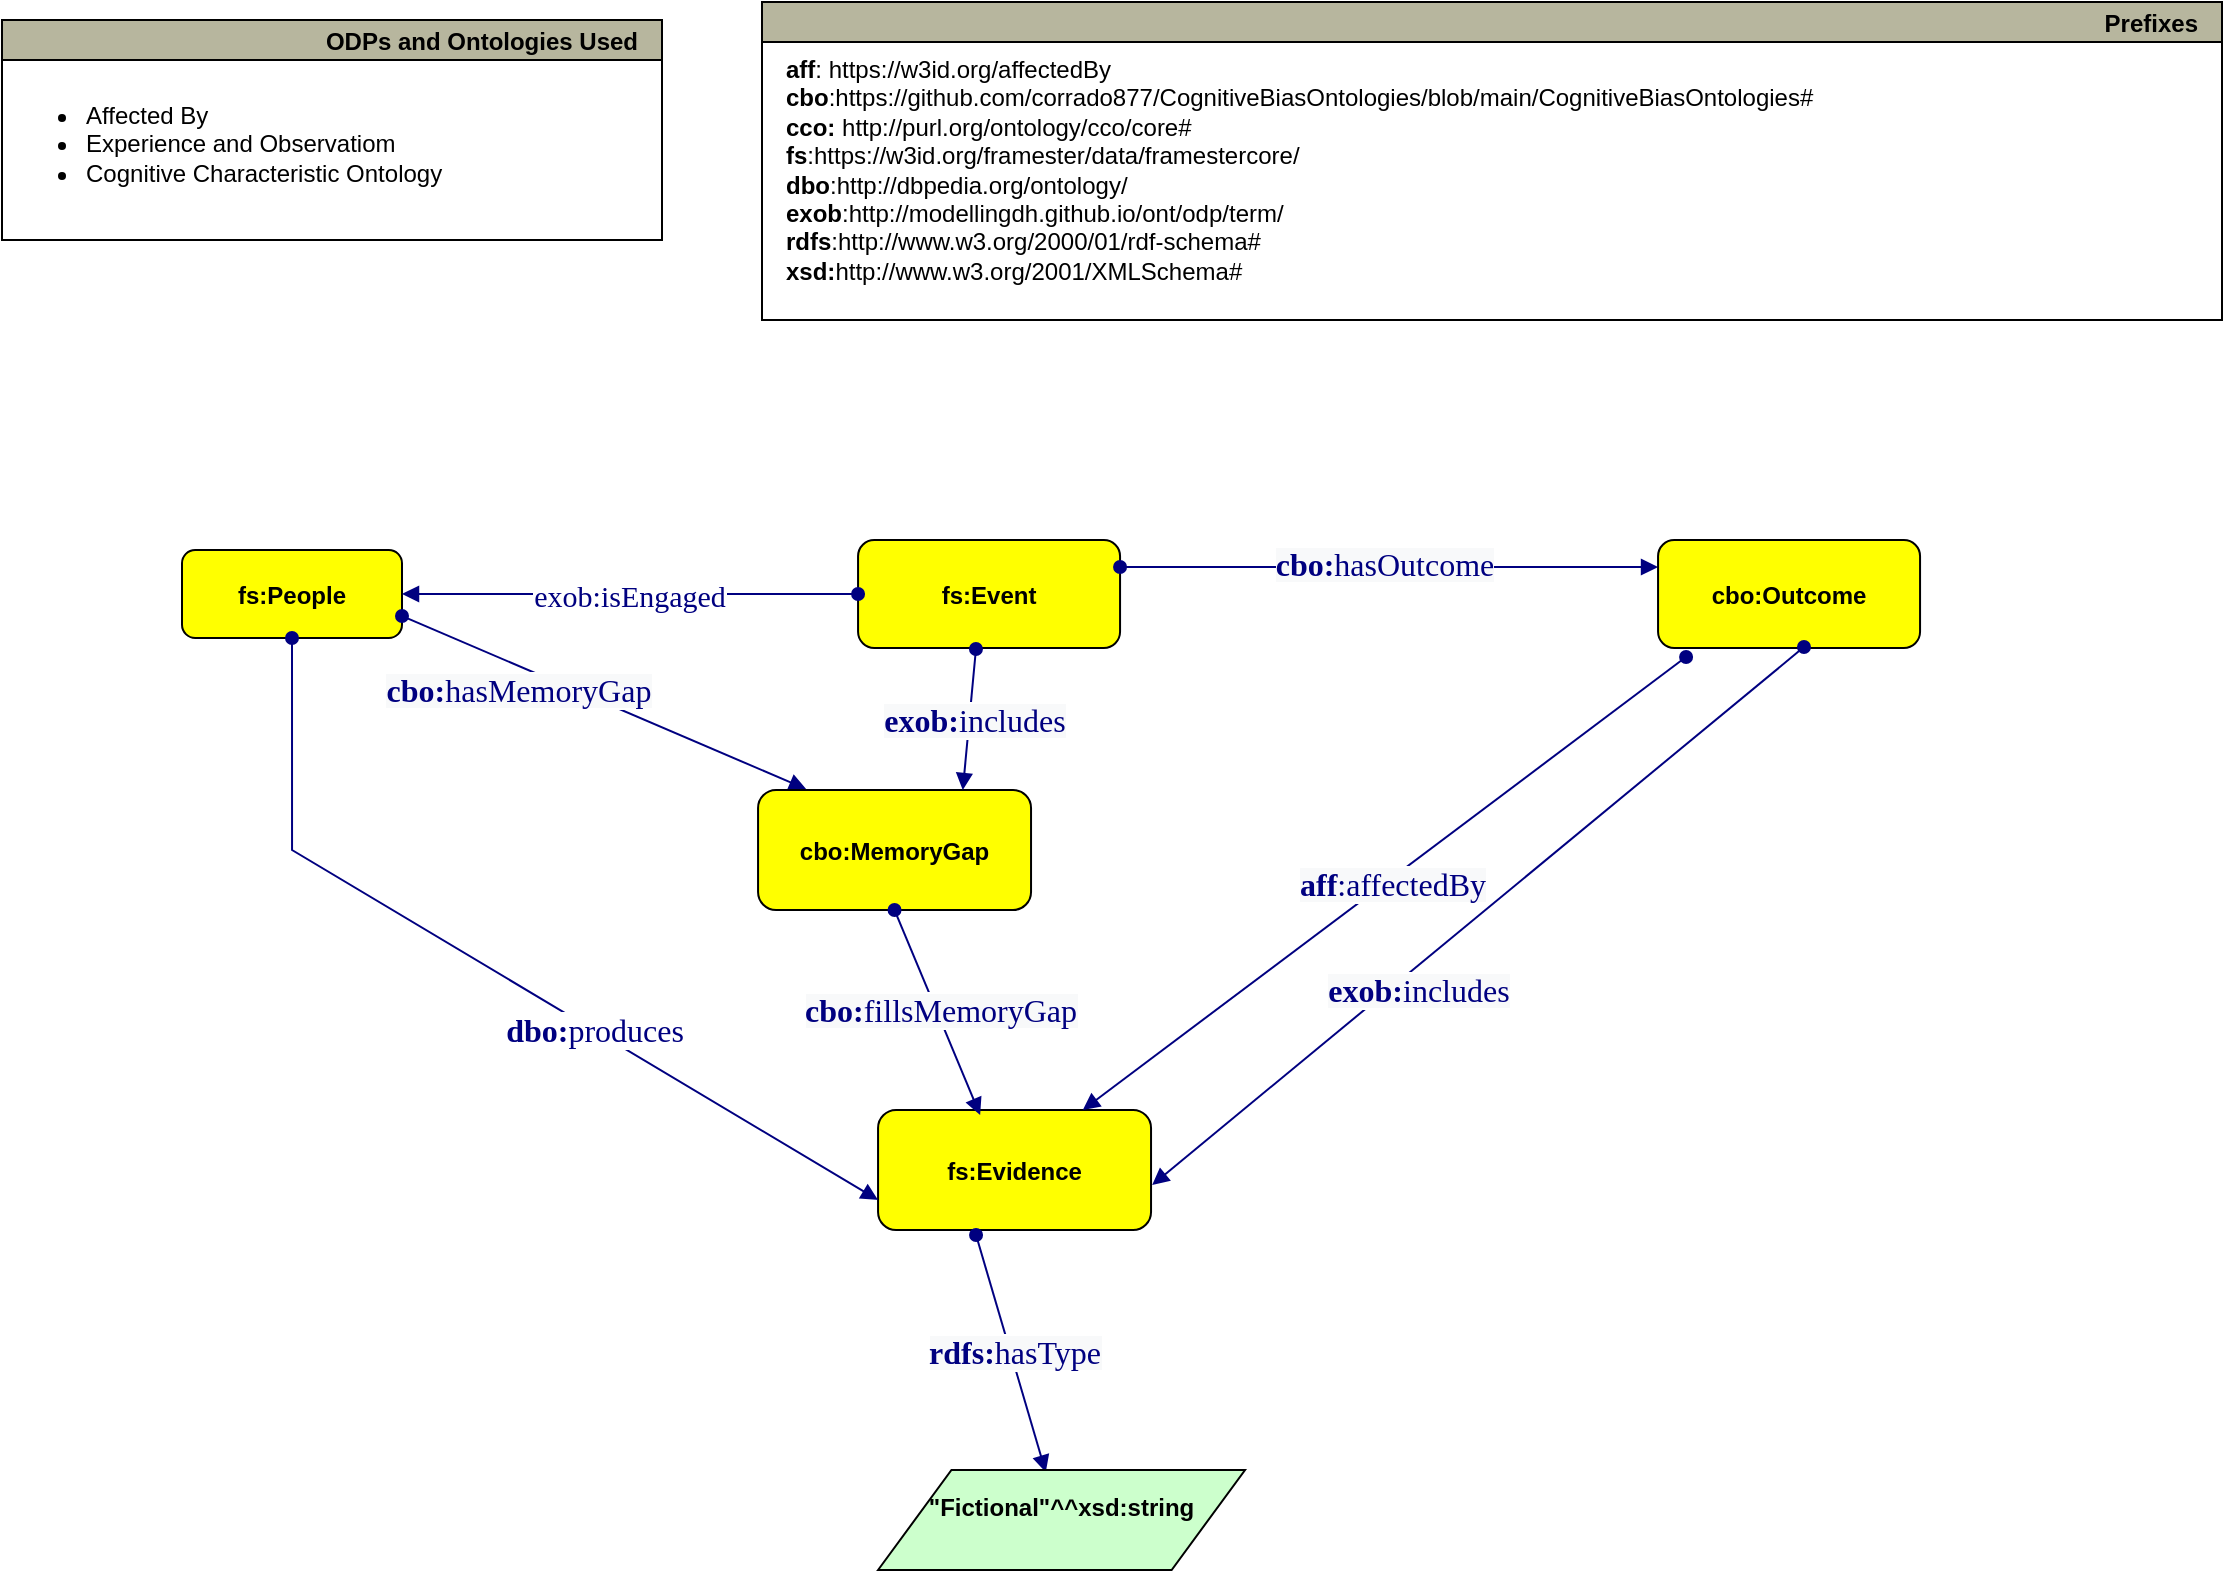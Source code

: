 <mxfile version="24.2.0" type="device">
  <diagram name="Pagina-1" id="0G4quoUfFxjJnNe_SFQl">
    <mxGraphModel dx="1050" dy="569" grid="1" gridSize="10" guides="1" tooltips="1" connect="1" arrows="1" fold="1" page="1" pageScale="1" pageWidth="4681" pageHeight="3300" math="0" shadow="0">
      <root>
        <mxCell id="0" />
        <mxCell id="1" parent="0" />
        <mxCell id="XtfrEUfdjqP_kEPiJ7kP-3" value="fs:Event" style="graphMlID=n4;shape=rect;rounded=1;arcsize=30;fillColor=#ffff00;strokeColor=#000000;strokeWidth=1.0;fontStyle=1" parent="1" vertex="1">
          <mxGeometry x="488.03" y="330" width="131" height="54" as="geometry" />
        </mxCell>
        <mxCell id="XtfrEUfdjqP_kEPiJ7kP-5" value="fs:Evidence" style="graphMlID=n4;shape=rect;rounded=1;arcsize=30;fillColor=#ffff00;strokeColor=#000000;strokeWidth=1.0;fontStyle=1" parent="1" vertex="1">
          <mxGeometry x="498.03" y="615" width="136.49" height="60" as="geometry" />
        </mxCell>
        <mxCell id="XtfrEUfdjqP_kEPiJ7kP-8" value="Prefixes" style="graphMlID=n0;shape=swimlane;startSize=20;fillColor=#b7b69e;strokeColor=#000000;strokeWidth=1.0;align=right;spacingRight=10;fontStyle=1" parent="1" vertex="1">
          <mxGeometry x="440" y="61" width="730" height="159" as="geometry">
            <mxRectangle x="-550" y="110" width="100" height="30" as="alternateBounds" />
          </mxGeometry>
        </mxCell>
        <UserObject label="&lt;b style=&quot;border-color: var(--border-color);&quot;&gt;aff&lt;/b&gt;:&amp;nbsp;https://w3id.org/affectedBy&amp;nbsp;&lt;br&gt;&lt;b&gt;cbo&lt;/b&gt;:https://github.com/corrado877/CognitiveBiasOntologies/blob/main/CognitiveBiasOntologies#&lt;br&gt;&lt;b style=&quot;border-color: var(--border-color);&quot;&gt;cco:&amp;nbsp;&lt;/b&gt;http://purl.org/ontology/cco/core#&lt;br&gt;&lt;b&gt;fs&lt;/b&gt;:https://w3id.org/framester/data/framestercore/&lt;div&gt;&lt;b&gt;dbo&lt;/b&gt;:http://dbpedia.org/ontology/&lt;/div&gt;&lt;div&gt;&lt;b&gt;exob&lt;/b&gt;:http://modellingdh.github.io/ont/odp/term/&lt;br&gt;&lt;/div&gt;&lt;div&gt;&lt;b&gt;rdfs&lt;/b&gt;:http://www.w3.org/2000/01/rdf-schema#&lt;br&gt;&lt;b style=&quot;border-color: var(--border-color);&quot;&gt;xsd:&lt;/b&gt;&lt;span style=&quot;border-color: var(--border-color); background-color: initial;&quot;&gt;http://www.w3.org/2001/XMLSchema#&lt;/span&gt;&lt;/div&gt;" link="http://www.w3.org/2000/01/rdf-schema#" id="XtfrEUfdjqP_kEPiJ7kP-9">
          <mxCell style="text;whiteSpace=wrap;html=1;" parent="XtfrEUfdjqP_kEPiJ7kP-8" vertex="1">
            <mxGeometry x="10" y="20" width="690" height="180" as="geometry" />
          </mxCell>
        </UserObject>
        <mxCell id="XtfrEUfdjqP_kEPiJ7kP-10" value="ODPs and Ontologies Used" style="graphMlID=n0;shape=swimlane;startSize=20;fillColor=#b7b69e;strokeColor=#000000;strokeWidth=1.0;align=right;spacingRight=10;fontStyle=1" parent="1" vertex="1">
          <mxGeometry x="60" y="70" width="330" height="110" as="geometry" />
        </mxCell>
        <mxCell id="XtfrEUfdjqP_kEPiJ7kP-11" value="&lt;ul&gt;&lt;li&gt;Affected By&lt;/li&gt;&lt;li&gt;Experience and Observatiom&lt;/li&gt;&lt;li style=&quot;border-color: var(--border-color);&quot;&gt;Cognitive Characteristic Ontology&lt;/li&gt;&lt;/ul&gt;" style="text;html=1;strokeColor=none;fillColor=none;align=left;verticalAlign=middle;whiteSpace=wrap;rounded=0;" parent="XtfrEUfdjqP_kEPiJ7kP-10" vertex="1">
          <mxGeometry y="-9" width="270" height="142" as="geometry" />
        </mxCell>
        <mxCell id="XtfrEUfdjqP_kEPiJ7kP-12" value="fs:People" style="graphMlID=n4;shape=rect;rounded=1;arcsize=30;fillColor=#ffff00;strokeColor=#000000;strokeWidth=1.0;fontStyle=1" parent="1" vertex="1">
          <mxGeometry x="150" y="335" width="110" height="44" as="geometry" />
        </mxCell>
        <mxCell id="XtfrEUfdjqP_kEPiJ7kP-21" value="" style="graphMlID=e0;rounded=0;endArrow=block;strokeColor=#000080;strokeWidth=1.0;startArrow=oval;startFill=1;endFill=1;exitX=1;exitY=0.25;exitDx=0;exitDy=0;entryX=0;entryY=0.25;entryDx=0;entryDy=0;" parent="1" source="XtfrEUfdjqP_kEPiJ7kP-3" target="Okxn1Kt1UNBhTsFmlB15-3" edge="1">
          <mxGeometry relative="1" as="geometry">
            <mxPoint x="678.03" y="335" as="sourcePoint" />
            <mxPoint x="878.03" y="345" as="targetPoint" />
          </mxGeometry>
        </mxCell>
        <mxCell id="XtfrEUfdjqP_kEPiJ7kP-22" value="&lt;font face=&quot;dialog&quot; color=&quot;#000080&quot;&gt;&lt;span style=&quot;font-size: 16px; background-color: rgb(248, 249, 250);&quot;&gt;&lt;b&gt;cbo:&lt;/b&gt;hasOutcome&lt;/span&gt;&lt;/font&gt;" style="text;html=1;align=center;verticalAlign=middle;resizable=0;points=[];labelBackgroundColor=#ffffff;" parent="XtfrEUfdjqP_kEPiJ7kP-21" vertex="1" connectable="0">
          <mxGeometry x="-0.017" y="2" relative="1" as="geometry">
            <mxPoint as="offset" />
          </mxGeometry>
        </mxCell>
        <mxCell id="XtfrEUfdjqP_kEPiJ7kP-25" value="" style="graphMlID=e0;rounded=0;endArrow=block;strokeColor=#000080;strokeWidth=1.0;startArrow=oval;startFill=1;endFill=1;exitX=1;exitY=0.75;exitDx=0;exitDy=0;entryX=0.176;entryY=-0.008;entryDx=0;entryDy=0;entryPerimeter=0;" parent="1" source="XtfrEUfdjqP_kEPiJ7kP-12" target="Okxn1Kt1UNBhTsFmlB15-10" edge="1">
          <mxGeometry relative="1" as="geometry">
            <mxPoint x="378.03" y="415.082" as="sourcePoint" />
            <mxPoint x="388.03" y="445" as="targetPoint" />
          </mxGeometry>
        </mxCell>
        <mxCell id="XtfrEUfdjqP_kEPiJ7kP-27" value="exob:isEngaged" style="graphMlID=e0;rounded=0;endArrow=block;strokeColor=#000080;strokeWidth=1.0;startArrow=oval;startFill=1;endFill=1;entryX=1;entryY=0.5;entryDx=0;entryDy=0;exitX=0;exitY=0.5;exitDx=0;exitDy=0;fontFamily=Times New Roman;fontSize=15;fontColor=#000080;fontStyle=0" parent="1" source="XtfrEUfdjqP_kEPiJ7kP-3" target="XtfrEUfdjqP_kEPiJ7kP-12" edge="1">
          <mxGeometry relative="1" as="geometry">
            <mxPoint x="468.03" y="355" as="sourcePoint" />
            <mxPoint x="529.03" y="415" as="targetPoint" />
          </mxGeometry>
        </mxCell>
        <mxCell id="XtfrEUfdjqP_kEPiJ7kP-33" value="" style="graphMlID=e0;rounded=0;endArrow=block;strokeColor=#000080;strokeWidth=1.0;startArrow=oval;startFill=1;endFill=1;entryX=0.75;entryY=0;entryDx=0;entryDy=0;exitX=0.107;exitY=1.083;exitDx=0;exitDy=0;exitPerimeter=0;" parent="1" source="Okxn1Kt1UNBhTsFmlB15-3" target="XtfrEUfdjqP_kEPiJ7kP-5" edge="1">
          <mxGeometry relative="1" as="geometry">
            <mxPoint x="598.03" y="385" as="sourcePoint" />
            <mxPoint x="532.53" y="445" as="targetPoint" />
          </mxGeometry>
        </mxCell>
        <mxCell id="XtfrEUfdjqP_kEPiJ7kP-34" value="&lt;span style=&quot;color: rgb(0 , 0 , 128) ; font-family: &amp;quot;dialog&amp;quot; ; font-size: 16px ; background-color: rgb(248 , 249 , 250)&quot;&gt;&lt;b&gt;aff&lt;/b&gt;:affectedBy&lt;/span&gt;" style="text;html=1;align=center;verticalAlign=middle;resizable=0;points=[];labelBackgroundColor=#ffffff;" parent="XtfrEUfdjqP_kEPiJ7kP-33" vertex="1" connectable="0">
          <mxGeometry x="-0.017" y="2" relative="1" as="geometry">
            <mxPoint as="offset" />
          </mxGeometry>
        </mxCell>
        <mxCell id="Okxn1Kt1UNBhTsFmlB15-3" value="cbo:Outcome" style="graphMlID=n4;shape=rect;rounded=1;arcsize=30;fillColor=#ffff00;strokeColor=#000000;strokeWidth=1.0;fontStyle=1" parent="1" vertex="1">
          <mxGeometry x="888.03" y="330" width="131" height="54" as="geometry" />
        </mxCell>
        <mxCell id="Okxn1Kt1UNBhTsFmlB15-4" value="&lt;font face=&quot;dialog&quot; color=&quot;#000080&quot;&gt;&lt;span style=&quot;font-size: 16px; background-color: rgb(248, 249, 250);&quot;&gt;&lt;b&gt;cbo:&lt;/b&gt;hasMemoryGap&lt;/span&gt;&lt;/font&gt;" style="text;html=1;align=center;verticalAlign=middle;resizable=0;points=[];labelBackgroundColor=#ffffff;" parent="1" vertex="1" connectable="0">
          <mxGeometry x="318.03" y="405" as="geometry" />
        </mxCell>
        <mxCell id="Okxn1Kt1UNBhTsFmlB15-5" value="" style="graphMlID=e0;rounded=0;endArrow=block;strokeColor=#000080;strokeWidth=1.0;startArrow=oval;startFill=1;endFill=1;exitX=0.5;exitY=1;exitDx=0;exitDy=0;entryX=0;entryY=0.75;entryDx=0;entryDy=0;" parent="1" source="XtfrEUfdjqP_kEPiJ7kP-12" target="XtfrEUfdjqP_kEPiJ7kP-5" edge="1">
          <mxGeometry relative="1" as="geometry">
            <mxPoint x="270.03" y="378" as="sourcePoint" />
            <mxPoint x="498.03" y="485" as="targetPoint" />
            <Array as="points">
              <mxPoint x="205.03" y="485" />
            </Array>
          </mxGeometry>
        </mxCell>
        <mxCell id="Okxn1Kt1UNBhTsFmlB15-6" value="&lt;font color=&quot;#000080&quot; style=&quot;font-size: 16px;&quot; face=&quot;Times New Roman&quot;&gt;&lt;b&gt;dbo:&lt;/b&gt;produces&lt;/font&gt;" style="edgeLabel;html=1;align=center;verticalAlign=middle;resizable=0;points=[];" parent="Okxn1Kt1UNBhTsFmlB15-5" vertex="1" connectable="0">
          <mxGeometry x="0.258" relative="1" as="geometry">
            <mxPoint as="offset" />
          </mxGeometry>
        </mxCell>
        <mxCell id="Okxn1Kt1UNBhTsFmlB15-8" value="" style="graphMlID=e0;rounded=0;endArrow=block;strokeColor=#000080;strokeWidth=1.0;startArrow=oval;startFill=1;endFill=1;exitX=0.557;exitY=0.991;exitDx=0;exitDy=0;entryX=1.004;entryY=0.625;entryDx=0;entryDy=0;entryPerimeter=0;exitPerimeter=0;" parent="1" source="Okxn1Kt1UNBhTsFmlB15-3" target="XtfrEUfdjqP_kEPiJ7kP-5" edge="1">
          <mxGeometry relative="1" as="geometry">
            <mxPoint x="629.03" y="354" as="sourcePoint" />
            <mxPoint x="898.03" y="354" as="targetPoint" />
          </mxGeometry>
        </mxCell>
        <mxCell id="Okxn1Kt1UNBhTsFmlB15-9" value="&lt;font face=&quot;dialog&quot; color=&quot;#000080&quot;&gt;&lt;span style=&quot;font-size: 16px; background-color: rgb(248, 249, 250);&quot;&gt;&lt;b&gt;exob:&lt;/b&gt;includes&lt;/span&gt;&lt;/font&gt;" style="text;html=1;align=center;verticalAlign=middle;resizable=0;points=[];labelBackgroundColor=#ffffff;" parent="Okxn1Kt1UNBhTsFmlB15-8" vertex="1" connectable="0">
          <mxGeometry x="-0.017" y="2" relative="1" as="geometry">
            <mxPoint x="-34" y="38" as="offset" />
          </mxGeometry>
        </mxCell>
        <mxCell id="Okxn1Kt1UNBhTsFmlB15-10" value="cbo:MemoryGap" style="graphMlID=n4;shape=rect;rounded=1;arcsize=30;fillColor=#ffff00;strokeColor=#000000;strokeWidth=1.0;fontStyle=1" parent="1" vertex="1">
          <mxGeometry x="438.03" y="455" width="136.49" height="60" as="geometry" />
        </mxCell>
        <mxCell id="Okxn1Kt1UNBhTsFmlB15-11" value="" style="graphMlID=e0;rounded=0;endArrow=block;strokeColor=#000080;strokeWidth=1.0;startArrow=oval;startFill=1;endFill=1;exitX=0.45;exitY=1.009;exitDx=0;exitDy=0;entryX=0.75;entryY=0;entryDx=0;entryDy=0;exitPerimeter=0;" parent="1" source="XtfrEUfdjqP_kEPiJ7kP-3" target="Okxn1Kt1UNBhTsFmlB15-10" edge="1">
          <mxGeometry relative="1" as="geometry">
            <mxPoint x="971.03" y="394" as="sourcePoint" />
            <mxPoint x="645.03" y="663" as="targetPoint" />
          </mxGeometry>
        </mxCell>
        <mxCell id="Okxn1Kt1UNBhTsFmlB15-12" value="&lt;font face=&quot;dialog&quot; color=&quot;#000080&quot;&gt;&lt;span style=&quot;font-size: 16px; background-color: rgb(248, 249, 250);&quot;&gt;&lt;b&gt;exob:&lt;/b&gt;includes&lt;/span&gt;&lt;/font&gt;" style="text;html=1;align=center;verticalAlign=middle;resizable=0;points=[];labelBackgroundColor=#ffffff;" parent="Okxn1Kt1UNBhTsFmlB15-11" vertex="1" connectable="0">
          <mxGeometry x="-0.017" y="2" relative="1" as="geometry">
            <mxPoint as="offset" />
          </mxGeometry>
        </mxCell>
        <mxCell id="Okxn1Kt1UNBhTsFmlB15-13" value="" style="graphMlID=e0;rounded=0;endArrow=block;strokeColor=#000080;strokeWidth=1.0;startArrow=oval;startFill=1;endFill=1;exitX=0.5;exitY=1;exitDx=0;exitDy=0;entryX=0.374;entryY=0.042;entryDx=0;entryDy=0;entryPerimeter=0;" parent="1" source="Okxn1Kt1UNBhTsFmlB15-10" target="XtfrEUfdjqP_kEPiJ7kP-5" edge="1">
          <mxGeometry relative="1" as="geometry">
            <mxPoint x="557.03" y="394" as="sourcePoint" />
            <mxPoint x="550.03" y="465" as="targetPoint" />
          </mxGeometry>
        </mxCell>
        <mxCell id="Okxn1Kt1UNBhTsFmlB15-14" value="&lt;font face=&quot;dialog&quot; color=&quot;#000080&quot;&gt;&lt;span style=&quot;font-size: 16px; background-color: rgb(248, 249, 250);&quot;&gt;&lt;b&gt;cbo:&lt;/b&gt;fillsMemoryGap&lt;/span&gt;&lt;/font&gt;" style="text;html=1;align=center;verticalAlign=middle;resizable=0;points=[];labelBackgroundColor=#ffffff;" parent="Okxn1Kt1UNBhTsFmlB15-13" vertex="1" connectable="0">
          <mxGeometry x="-0.017" y="2" relative="1" as="geometry">
            <mxPoint as="offset" />
          </mxGeometry>
        </mxCell>
        <mxCell id="Okxn1Kt1UNBhTsFmlB15-15" value="" style="graphMlID=e0;rounded=0;endArrow=block;strokeColor=#000080;strokeWidth=1.0;startArrow=oval;startFill=1;endFill=1;exitX=0.359;exitY=1.042;exitDx=0;exitDy=0;exitPerimeter=0;entryX=0.457;entryY=0.023;entryDx=0;entryDy=0;entryPerimeter=0;" parent="1" source="XtfrEUfdjqP_kEPiJ7kP-5" target="Okxn1Kt1UNBhTsFmlB15-18" edge="1">
          <mxGeometry relative="1" as="geometry">
            <mxPoint x="516.03" y="525" as="sourcePoint" />
            <mxPoint x="547.03" y="765" as="targetPoint" />
          </mxGeometry>
        </mxCell>
        <mxCell id="Okxn1Kt1UNBhTsFmlB15-16" value="&lt;font face=&quot;dialog&quot; color=&quot;#000080&quot;&gt;&lt;span style=&quot;font-size: 16px; background-color: rgb(248, 249, 250);&quot;&gt;&lt;b&gt;rdfs:&lt;/b&gt;hasType&lt;/span&gt;&lt;/font&gt;" style="text;html=1;align=center;verticalAlign=middle;resizable=0;points=[];labelBackgroundColor=#ffffff;" parent="Okxn1Kt1UNBhTsFmlB15-15" vertex="1" connectable="0">
          <mxGeometry x="-0.017" y="2" relative="1" as="geometry">
            <mxPoint as="offset" />
          </mxGeometry>
        </mxCell>
        <mxCell id="Okxn1Kt1UNBhTsFmlB15-18" value="&quot;Fictional&quot;^^xsd:string&#xa;" style="graphMlID=n6;shape=parallelogram;fillColor=#ccffcc;strokeColor=#000000;strokeWidth=1.0;fontStyle=1" parent="1" vertex="1">
          <mxGeometry x="498.03" y="795" width="183.49" height="50" as="geometry" />
        </mxCell>
      </root>
    </mxGraphModel>
  </diagram>
</mxfile>

